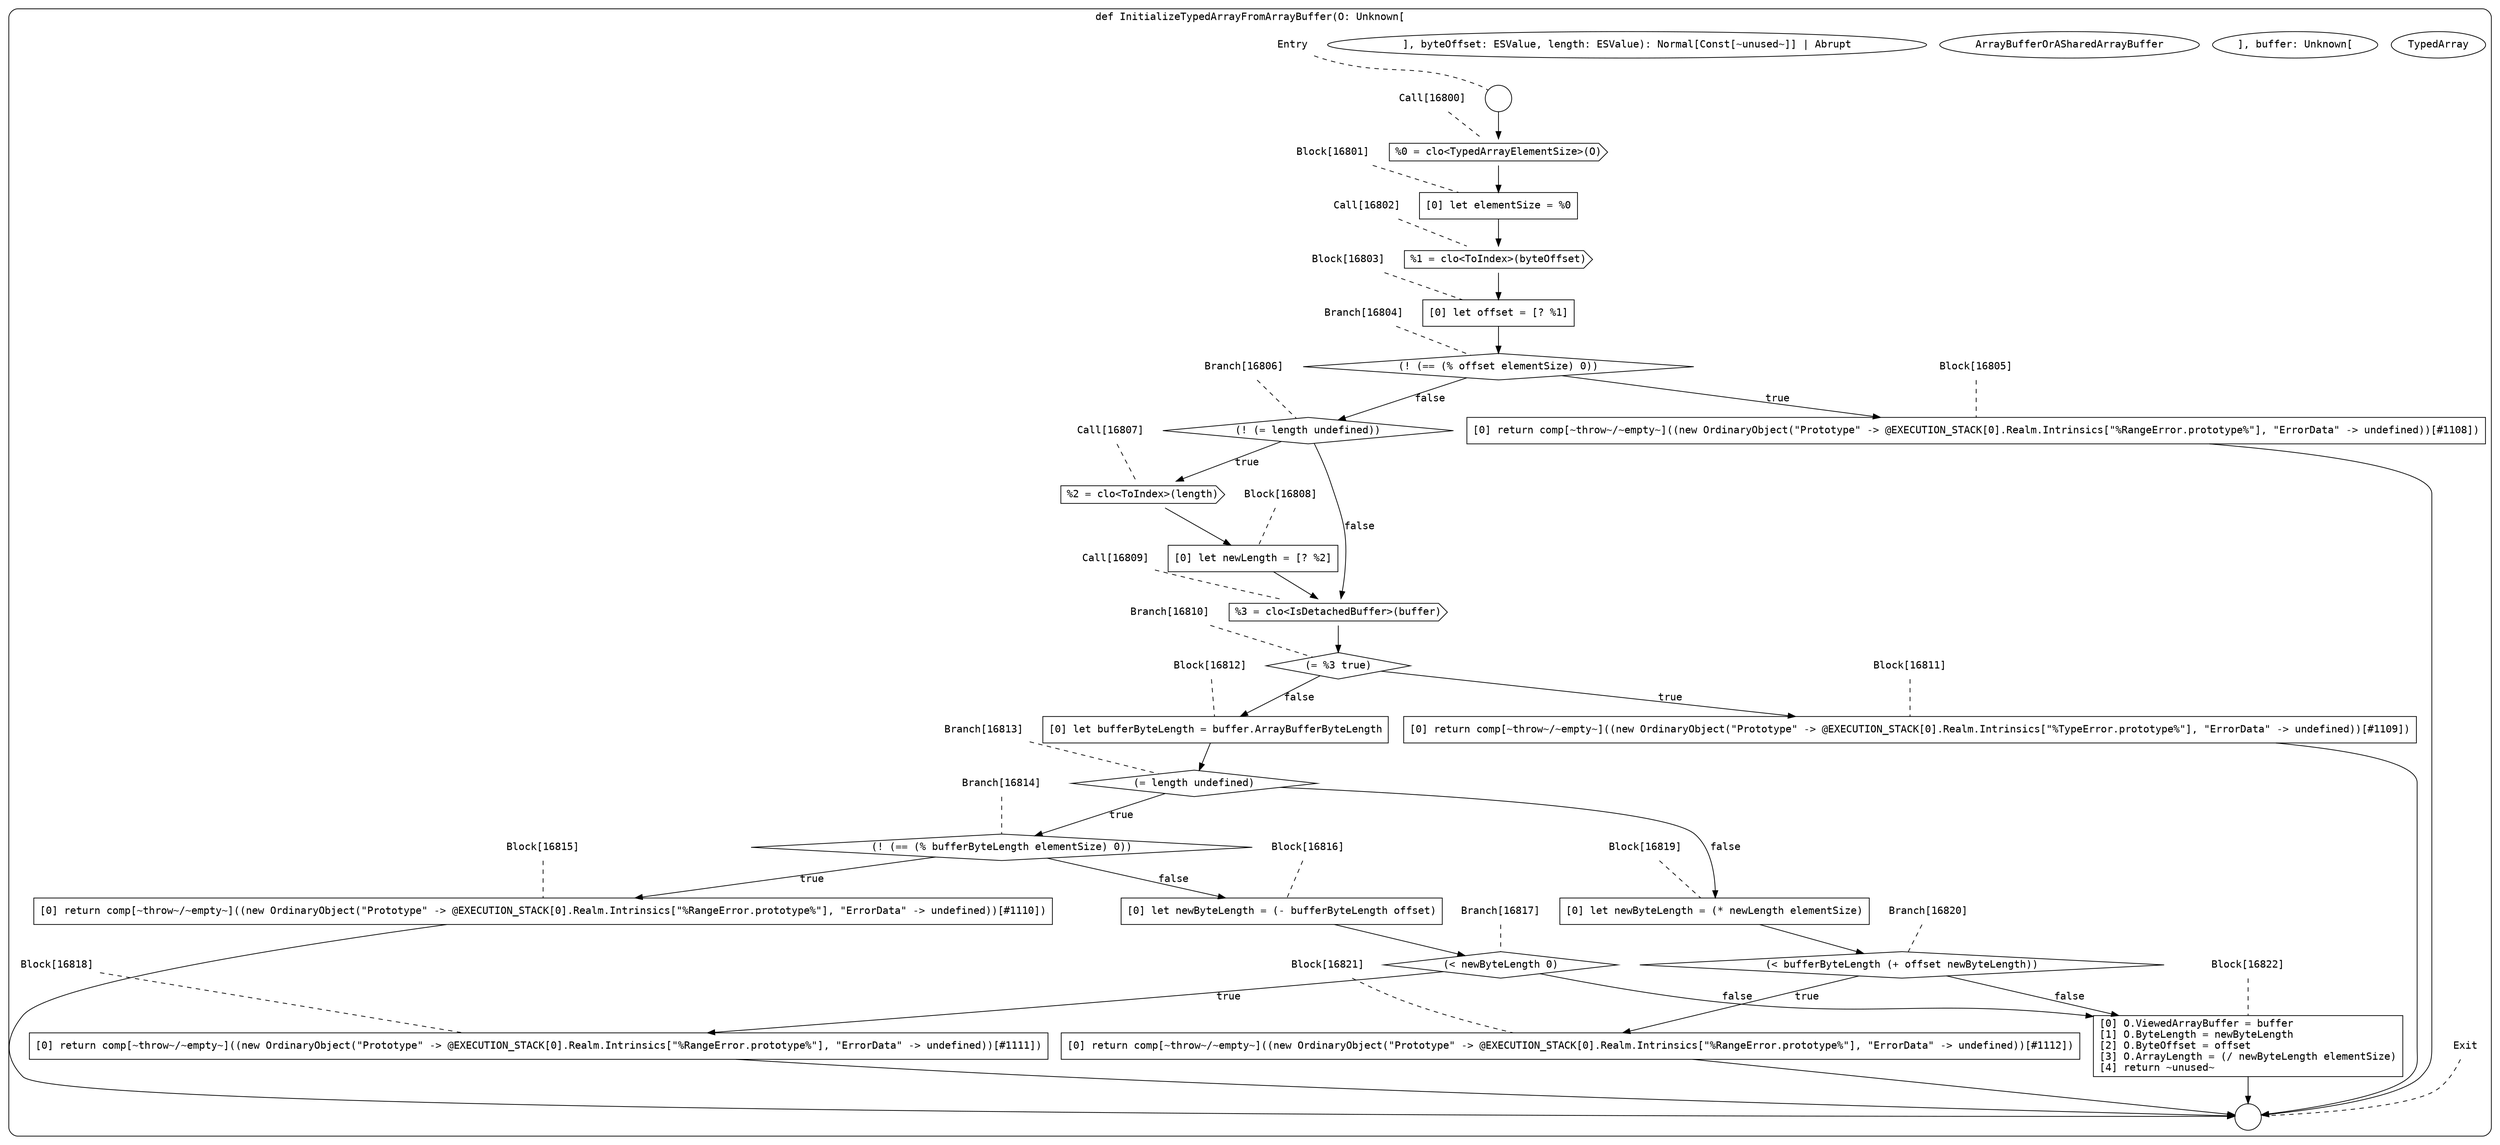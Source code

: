 digraph {
  graph [fontname = "Consolas"]
  node [fontname = "Consolas"]
  edge [fontname = "Consolas"]
  subgraph cluster2428 {
    label = "def InitializeTypedArrayFromArrayBuffer(O: Unknown["TypedArray"], buffer: Unknown["ArrayBufferOrASharedArrayBuffer"], byteOffset: ESValue, length: ESValue): Normal[Const[~unused~]] | Abrupt"
    style = rounded
    cluster2428_entry_name [shape=none, label=<<font color="black">Entry</font>>]
    cluster2428_entry_name -> cluster2428_entry [arrowhead=none, color="black", style=dashed]
    cluster2428_entry [shape=circle label=" " color="black" fillcolor="white" style=filled]
    cluster2428_entry -> node16800 [color="black"]
    cluster2428_exit_name [shape=none, label=<<font color="black">Exit</font>>]
    cluster2428_exit_name -> cluster2428_exit [arrowhead=none, color="black", style=dashed]
    cluster2428_exit [shape=circle label=" " color="black" fillcolor="white" style=filled]
    node16800_name [shape=none, label=<<font color="black">Call[16800]</font>>]
    node16800_name -> node16800 [arrowhead=none, color="black", style=dashed]
    node16800 [shape=cds, label=<<font color="black">%0 = clo&lt;TypedArrayElementSize&gt;(O)</font>> color="black" fillcolor="white", style=filled]
    node16800 -> node16801 [color="black"]
    node16801_name [shape=none, label=<<font color="black">Block[16801]</font>>]
    node16801_name -> node16801 [arrowhead=none, color="black", style=dashed]
    node16801 [shape=box, label=<<font color="black">[0] let elementSize = %0<BR ALIGN="LEFT"/></font>> color="black" fillcolor="white", style=filled]
    node16801 -> node16802 [color="black"]
    node16802_name [shape=none, label=<<font color="black">Call[16802]</font>>]
    node16802_name -> node16802 [arrowhead=none, color="black", style=dashed]
    node16802 [shape=cds, label=<<font color="black">%1 = clo&lt;ToIndex&gt;(byteOffset)</font>> color="black" fillcolor="white", style=filled]
    node16802 -> node16803 [color="black"]
    node16803_name [shape=none, label=<<font color="black">Block[16803]</font>>]
    node16803_name -> node16803 [arrowhead=none, color="black", style=dashed]
    node16803 [shape=box, label=<<font color="black">[0] let offset = [? %1]<BR ALIGN="LEFT"/></font>> color="black" fillcolor="white", style=filled]
    node16803 -> node16804 [color="black"]
    node16804_name [shape=none, label=<<font color="black">Branch[16804]</font>>]
    node16804_name -> node16804 [arrowhead=none, color="black", style=dashed]
    node16804 [shape=diamond, label=<<font color="black">(! (== (% offset elementSize) 0))</font>> color="black" fillcolor="white", style=filled]
    node16804 -> node16805 [label=<<font color="black">true</font>> color="black"]
    node16804 -> node16806 [label=<<font color="black">false</font>> color="black"]
    node16805_name [shape=none, label=<<font color="black">Block[16805]</font>>]
    node16805_name -> node16805 [arrowhead=none, color="black", style=dashed]
    node16805 [shape=box, label=<<font color="black">[0] return comp[~throw~/~empty~]((new OrdinaryObject(&quot;Prototype&quot; -&gt; @EXECUTION_STACK[0].Realm.Intrinsics[&quot;%RangeError.prototype%&quot;], &quot;ErrorData&quot; -&gt; undefined))[#1108])<BR ALIGN="LEFT"/></font>> color="black" fillcolor="white", style=filled]
    node16805 -> cluster2428_exit [color="black"]
    node16806_name [shape=none, label=<<font color="black">Branch[16806]</font>>]
    node16806_name -> node16806 [arrowhead=none, color="black", style=dashed]
    node16806 [shape=diamond, label=<<font color="black">(! (= length undefined))</font>> color="black" fillcolor="white", style=filled]
    node16806 -> node16807 [label=<<font color="black">true</font>> color="black"]
    node16806 -> node16809 [label=<<font color="black">false</font>> color="black"]
    node16807_name [shape=none, label=<<font color="black">Call[16807]</font>>]
    node16807_name -> node16807 [arrowhead=none, color="black", style=dashed]
    node16807 [shape=cds, label=<<font color="black">%2 = clo&lt;ToIndex&gt;(length)</font>> color="black" fillcolor="white", style=filled]
    node16807 -> node16808 [color="black"]
    node16809_name [shape=none, label=<<font color="black">Call[16809]</font>>]
    node16809_name -> node16809 [arrowhead=none, color="black", style=dashed]
    node16809 [shape=cds, label=<<font color="black">%3 = clo&lt;IsDetachedBuffer&gt;(buffer)</font>> color="black" fillcolor="white", style=filled]
    node16809 -> node16810 [color="black"]
    node16808_name [shape=none, label=<<font color="black">Block[16808]</font>>]
    node16808_name -> node16808 [arrowhead=none, color="black", style=dashed]
    node16808 [shape=box, label=<<font color="black">[0] let newLength = [? %2]<BR ALIGN="LEFT"/></font>> color="black" fillcolor="white", style=filled]
    node16808 -> node16809 [color="black"]
    node16810_name [shape=none, label=<<font color="black">Branch[16810]</font>>]
    node16810_name -> node16810 [arrowhead=none, color="black", style=dashed]
    node16810 [shape=diamond, label=<<font color="black">(= %3 true)</font>> color="black" fillcolor="white", style=filled]
    node16810 -> node16811 [label=<<font color="black">true</font>> color="black"]
    node16810 -> node16812 [label=<<font color="black">false</font>> color="black"]
    node16811_name [shape=none, label=<<font color="black">Block[16811]</font>>]
    node16811_name -> node16811 [arrowhead=none, color="black", style=dashed]
    node16811 [shape=box, label=<<font color="black">[0] return comp[~throw~/~empty~]((new OrdinaryObject(&quot;Prototype&quot; -&gt; @EXECUTION_STACK[0].Realm.Intrinsics[&quot;%TypeError.prototype%&quot;], &quot;ErrorData&quot; -&gt; undefined))[#1109])<BR ALIGN="LEFT"/></font>> color="black" fillcolor="white", style=filled]
    node16811 -> cluster2428_exit [color="black"]
    node16812_name [shape=none, label=<<font color="black">Block[16812]</font>>]
    node16812_name -> node16812 [arrowhead=none, color="black", style=dashed]
    node16812 [shape=box, label=<<font color="black">[0] let bufferByteLength = buffer.ArrayBufferByteLength<BR ALIGN="LEFT"/></font>> color="black" fillcolor="white", style=filled]
    node16812 -> node16813 [color="black"]
    node16813_name [shape=none, label=<<font color="black">Branch[16813]</font>>]
    node16813_name -> node16813 [arrowhead=none, color="black", style=dashed]
    node16813 [shape=diamond, label=<<font color="black">(= length undefined)</font>> color="black" fillcolor="white", style=filled]
    node16813 -> node16814 [label=<<font color="black">true</font>> color="black"]
    node16813 -> node16819 [label=<<font color="black">false</font>> color="black"]
    node16814_name [shape=none, label=<<font color="black">Branch[16814]</font>>]
    node16814_name -> node16814 [arrowhead=none, color="black", style=dashed]
    node16814 [shape=diamond, label=<<font color="black">(! (== (% bufferByteLength elementSize) 0))</font>> color="black" fillcolor="white", style=filled]
    node16814 -> node16815 [label=<<font color="black">true</font>> color="black"]
    node16814 -> node16816 [label=<<font color="black">false</font>> color="black"]
    node16819_name [shape=none, label=<<font color="black">Block[16819]</font>>]
    node16819_name -> node16819 [arrowhead=none, color="black", style=dashed]
    node16819 [shape=box, label=<<font color="black">[0] let newByteLength = (* newLength elementSize)<BR ALIGN="LEFT"/></font>> color="black" fillcolor="white", style=filled]
    node16819 -> node16820 [color="black"]
    node16815_name [shape=none, label=<<font color="black">Block[16815]</font>>]
    node16815_name -> node16815 [arrowhead=none, color="black", style=dashed]
    node16815 [shape=box, label=<<font color="black">[0] return comp[~throw~/~empty~]((new OrdinaryObject(&quot;Prototype&quot; -&gt; @EXECUTION_STACK[0].Realm.Intrinsics[&quot;%RangeError.prototype%&quot;], &quot;ErrorData&quot; -&gt; undefined))[#1110])<BR ALIGN="LEFT"/></font>> color="black" fillcolor="white", style=filled]
    node16815 -> cluster2428_exit [color="black"]
    node16816_name [shape=none, label=<<font color="black">Block[16816]</font>>]
    node16816_name -> node16816 [arrowhead=none, color="black", style=dashed]
    node16816 [shape=box, label=<<font color="black">[0] let newByteLength = (- bufferByteLength offset)<BR ALIGN="LEFT"/></font>> color="black" fillcolor="white", style=filled]
    node16816 -> node16817 [color="black"]
    node16820_name [shape=none, label=<<font color="black">Branch[16820]</font>>]
    node16820_name -> node16820 [arrowhead=none, color="black", style=dashed]
    node16820 [shape=diamond, label=<<font color="black">(&lt; bufferByteLength (+ offset newByteLength))</font>> color="black" fillcolor="white", style=filled]
    node16820 -> node16821 [label=<<font color="black">true</font>> color="black"]
    node16820 -> node16822 [label=<<font color="black">false</font>> color="black"]
    node16817_name [shape=none, label=<<font color="black">Branch[16817]</font>>]
    node16817_name -> node16817 [arrowhead=none, color="black", style=dashed]
    node16817 [shape=diamond, label=<<font color="black">(&lt; newByteLength 0)</font>> color="black" fillcolor="white", style=filled]
    node16817 -> node16818 [label=<<font color="black">true</font>> color="black"]
    node16817 -> node16822 [label=<<font color="black">false</font>> color="black"]
    node16821_name [shape=none, label=<<font color="black">Block[16821]</font>>]
    node16821_name -> node16821 [arrowhead=none, color="black", style=dashed]
    node16821 [shape=box, label=<<font color="black">[0] return comp[~throw~/~empty~]((new OrdinaryObject(&quot;Prototype&quot; -&gt; @EXECUTION_STACK[0].Realm.Intrinsics[&quot;%RangeError.prototype%&quot;], &quot;ErrorData&quot; -&gt; undefined))[#1112])<BR ALIGN="LEFT"/></font>> color="black" fillcolor="white", style=filled]
    node16821 -> cluster2428_exit [color="black"]
    node16822_name [shape=none, label=<<font color="black">Block[16822]</font>>]
    node16822_name -> node16822 [arrowhead=none, color="black", style=dashed]
    node16822 [shape=box, label=<<font color="black">[0] O.ViewedArrayBuffer = buffer<BR ALIGN="LEFT"/>[1] O.ByteLength = newByteLength<BR ALIGN="LEFT"/>[2] O.ByteOffset = offset<BR ALIGN="LEFT"/>[3] O.ArrayLength = (/ newByteLength elementSize)<BR ALIGN="LEFT"/>[4] return ~unused~<BR ALIGN="LEFT"/></font>> color="black" fillcolor="white", style=filled]
    node16822 -> cluster2428_exit [color="black"]
    node16818_name [shape=none, label=<<font color="black">Block[16818]</font>>]
    node16818_name -> node16818 [arrowhead=none, color="black", style=dashed]
    node16818 [shape=box, label=<<font color="black">[0] return comp[~throw~/~empty~]((new OrdinaryObject(&quot;Prototype&quot; -&gt; @EXECUTION_STACK[0].Realm.Intrinsics[&quot;%RangeError.prototype%&quot;], &quot;ErrorData&quot; -&gt; undefined))[#1111])<BR ALIGN="LEFT"/></font>> color="black" fillcolor="white", style=filled]
    node16818 -> cluster2428_exit [color="black"]
  }
}